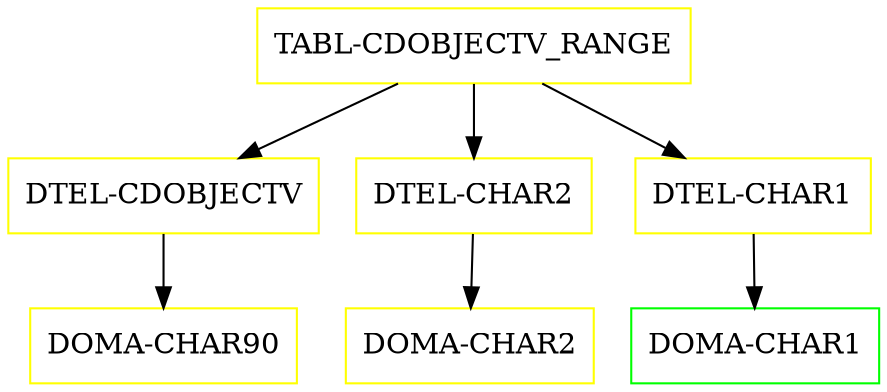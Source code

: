 digraph G {
  "TABL-CDOBJECTV_RANGE" [shape=box,color=yellow];
  "DTEL-CDOBJECTV" [shape=box,color=yellow,URL="./DTEL_CDOBJECTV.html"];
  "DOMA-CHAR90" [shape=box,color=yellow,URL="./DOMA_CHAR90.html"];
  "DTEL-CHAR2" [shape=box,color=yellow,URL="./DTEL_CHAR2.html"];
  "DOMA-CHAR2" [shape=box,color=yellow,URL="./DOMA_CHAR2.html"];
  "DTEL-CHAR1" [shape=box,color=yellow,URL="./DTEL_CHAR1.html"];
  "DOMA-CHAR1" [shape=box,color=green,URL="./DOMA_CHAR1.html"];
  "TABL-CDOBJECTV_RANGE" -> "DTEL-CHAR1";
  "TABL-CDOBJECTV_RANGE" -> "DTEL-CHAR2";
  "TABL-CDOBJECTV_RANGE" -> "DTEL-CDOBJECTV";
  "DTEL-CDOBJECTV" -> "DOMA-CHAR90";
  "DTEL-CHAR2" -> "DOMA-CHAR2";
  "DTEL-CHAR1" -> "DOMA-CHAR1";
}

